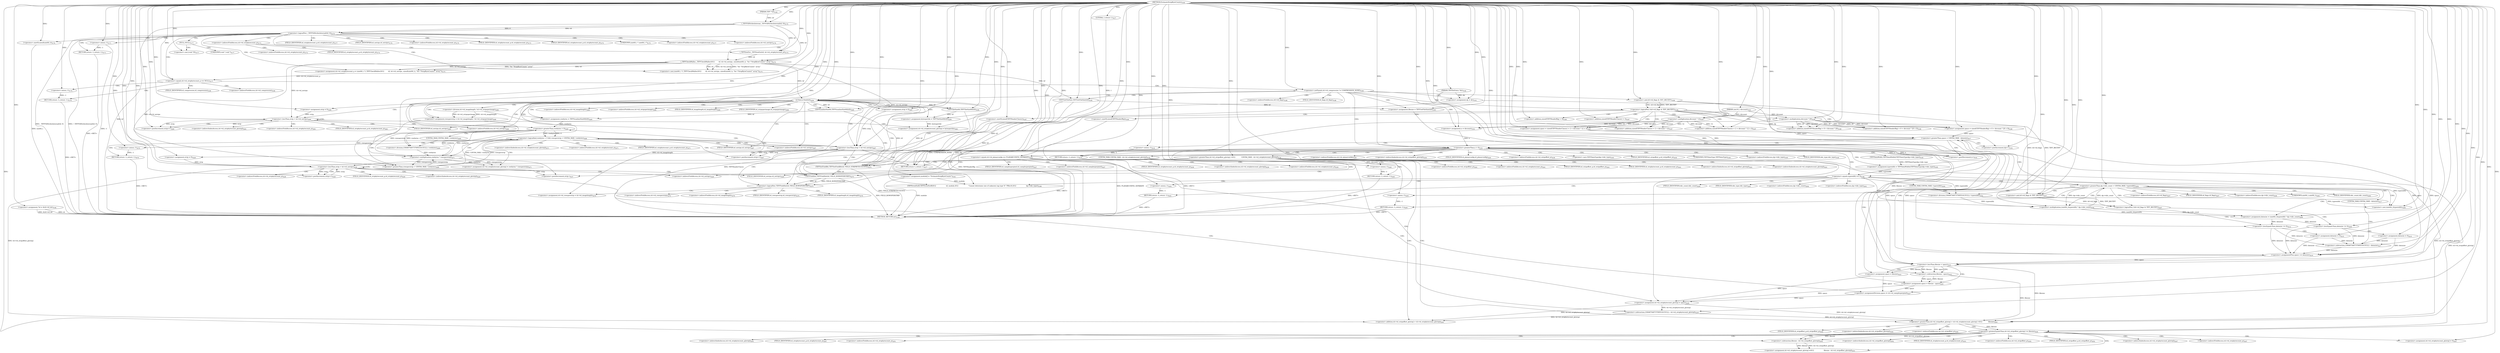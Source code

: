 digraph "EstimateStripByteCounts" {  
"91193" [label = <(METHOD,EstimateStripByteCounts)<SUB>5160</SUB>> ]
"91630" [label = <(METHOD_RETURN,int)<SUB>5160</SUB>> ]
"91194" [label = <(PARAM,TIFF *tif)<SUB>5160</SUB>> ]
"91195" [label = <(PARAM,TIFFDirEntry *dir)<SUB>5160</SUB>> ]
"91196" [label = <(PARAM,uint16_t dircount)<SUB>5161</SUB>> ]
"91199" [label = <(&lt;operator&gt;.assignment,module[] = &quot;EstimateStripByteCounts&quot;)<SUB>5163</SUB>> ]
"91204" [label = <(&lt;operator&gt;.assignment,*td = &amp;tif-&gt;tif_dir)<SUB>5166</SUB>> ]
"91230" [label = <(&lt;operator&gt;.assignment,td-&gt;td_stripbytecount_p = (uint64_t *)_TIFFCheckMalloc(\012        tif, td-&gt;td_nstrips, sizeof(uint64_t), &quot;for \&quot;StripByteCounts\&quot; array&quot;))<SUB>5175</SUB>> ]
"91612" [label = <(TIFFSetFieldBit,TIFFSetFieldBit(tif, FIELD_STRIPBYTECOUNTS))<SUB>5274</SUB>> ]
"91628" [label = <(RETURN,return 1;,return 1;)<SUB>5277</SUB>> ]
"91212" [label = <(&lt;operator&gt;.logicalNot,!_TIFFFillStrilesInternal(tif, 0))<SUB>5170</SUB>> ]
"91245" [label = <(&lt;operator&gt;.equals,td-&gt;td_stripbytecount_p == NULL)<SUB>5177</SUB>> ]
"91259" [label = <(&lt;operator&gt;.notEquals,td-&gt;td_compression != COMPRESSION_NONE)<SUB>5180</SUB>> ]
"91616" [label = <(&lt;operator&gt;.logicalNot,!TIFFFieldSet(tif, FIELD_ROWSPERSTRIP))<SUB>5275</SUB>> ]
"91629" [label = <(LITERAL,1,return 1;)<SUB>5277</SUB>> ]
"91217" [label = <(RETURN,return -1;,return -1;)<SUB>5171</SUB>> ]
"91225" [label = <(_TIFFfreeExt,_TIFFfreeExt(tif, td-&gt;td_stripbytecount_p))<SUB>5174</SUB>> ]
"91234" [label = <(&lt;operator&gt;.cast,(uint64_t *)_TIFFCheckMalloc(\012        tif, td-&gt;td_nstrips, sizeof(uint64_t), &quot;for \&quot;StripByteCounts\&quot; array&quot;))<SUB>5175</SUB>> ]
"91255" [label = <(RETURN,return -1;,return -1;)<SUB>5178</SUB>> ]
"91268" [label = <(&lt;operator&gt;.assignment,filesize = TIFFGetFileSize(tif))<SUB>5185</SUB>> ]
"91459" [label = <(&lt;operator&gt;.postDecrement,strip--)<SUB>5237</SUB>> ]
"91621" [label = <(&lt;operator&gt;.assignment,td-&gt;td_rowsperstrip = td-&gt;td_imagelength)<SUB>5276</SUB>> ]
"91213" [label = <(_TIFFFillStrilesInternal,_TIFFFillStrilesInternal(tif, 0))<SUB>5170</SUB>> ]
"91218" [label = <(&lt;operator&gt;.minus,-1)<SUB>5171</SUB>> ]
"91236" [label = <(_TIFFCheckMalloc,_TIFFCheckMalloc(\012        tif, td-&gt;td_nstrips, sizeof(uint64_t), &quot;for \&quot;StripByteCounts\&quot; array&quot;))<SUB>5175</SUB>> ]
"91256" [label = <(&lt;operator&gt;.minus,-1)<SUB>5178</SUB>> ]
"91273" [label = <(&lt;operator&gt;.logicalNot,!(tif-&gt;tif_flags &amp; TIFF_BIGTIFF))<SUB>5186</SUB>> ]
"91315" [label = <(&lt;operator&gt;.greaterThan,n &gt; 0)<SUB>5191</SUB>> ]
"91414" [label = <(&lt;operator&gt;.lessThan,filesize &lt; space)<SUB>5221</SUB>> ]
"91429" [label = <(&lt;operator&gt;.equals,td-&gt;td_planarconfig == PLANARCONFIG_SEPARATE)<SUB>5226</SUB>> ]
"91445" [label = <(&lt;operator&gt;.lessThan,strip &lt; td-&gt;td_nstrips)<SUB>5228</SUB>> ]
"91450" [label = <(&lt;operator&gt;.postIncrement,strip++)<SUB>5228</SUB>> ]
"91452" [label = <(&lt;operator&gt;.assignment,td-&gt;td_stripbytecount_p[strip] = space)<SUB>5229</SUB>> ]
"91462" [label = <(&lt;operator&gt;.greaterThan,td-&gt;td_stripoffset_p[strip] &gt;\012            UINT64_MAX - td-&gt;td_stripbytecount_p[strip])<SUB>5238</SUB>> ]
"91482" [label = <(&lt;operator&gt;.greaterThan,td-&gt;td_stripoffset_p[strip] + td-&gt;td_stripbytecount_p[strip] &gt;\012            filesize)<SUB>5241</SUB>> ]
"91617" [label = <(TIFFFieldSet,TIFFFieldSet(tif, FIELD_ROWSPERSTRIP))<SUB>5275</SUB>> ]
"91241" [label = <(&lt;operator&gt;.sizeOf,sizeof(uint64_t))<SUB>5176</SUB>> ]
"91251" [label = <(&lt;operator&gt;.cast,(void *)0)<SUB>5177</SUB>> ]
"91270" [label = <(TIFFGetFileSize,TIFFGetFileSize(tif))<SUB>5185</SUB>> ]
"91280" [label = <(&lt;operator&gt;.assignment,space = sizeof(TIFFHeaderClassic) + 2 + dircount * 12 + 4)<SUB>5187</SUB>> ]
"91319" [label = <(&lt;operator&gt;.postDecrement,n--)<SUB>5191</SUB>> ]
"91321" [label = <(&lt;operator&gt;.postIncrement,dp++)<SUB>5191</SUB>> ]
"91326" [label = <(&lt;operator&gt;.assignment,typewidth = TIFFDataWidth((TIFFDataType)dp-&gt;tdir_type))<SUB>5195</SUB>> ]
"91363" [label = <(&lt;operator&gt;.assignment,datasize = (uint64_t)typewidth * dp-&gt;tdir_count)<SUB>5206</SUB>> ]
"91410" [label = <(&lt;operator&gt;.assignmentPlus,space += datasize)<SUB>5219</SUB>> ]
"91418" [label = <(&lt;operator&gt;.assignment,space = filesize)<SUB>5223</SUB>> ]
"91435" [label = <(&lt;operator&gt;.assignmentDivision,space /= td-&gt;td_samplesperpixel)<SUB>5227</SUB>> ]
"91442" [label = <(&lt;operator&gt;.assignment,strip = 0)<SUB>5228</SUB>> ]
"91478" [label = <(RETURN,return -1;,return -1;)<SUB>5240</SUB>> ]
"91530" [label = <(isTiled,isTiled(tif))<SUB>5256</SUB>> ]
"91274" [label = <(&lt;operator&gt;.and,tif-&gt;tif_flags &amp; TIFF_BIGTIFF)<SUB>5186</SUB>> ]
"91294" [label = <(&lt;operator&gt;.assignment,space = sizeof(TIFFHeaderBig) + 8 + dircount * 20 + 8)<SUB>5189</SUB>> ]
"91309" [label = <(&lt;operator&gt;.assignment,dp = dir)<SUB>5191</SUB>> ]
"91312" [label = <(&lt;operator&gt;.assignment,n = dircount)<SUB>5191</SUB>> ]
"91335" [label = <(&lt;operator&gt;.equals,typewidth == 0)<SUB>5196</SUB>> ]
"91350" [label = <(&lt;operator&gt;.greaterThan,dp-&gt;tdir_count &gt; UINT64_MAX / typewidth)<SUB>5204</SUB>> ]
"91373" [label = <(&lt;operator&gt;.logicalNot,!(tif-&gt;tif_flags &amp; TIFF_BIGTIFF))<SUB>5207</SUB>> ]
"91399" [label = <(&lt;operator&gt;.greaterThan,space &gt; UINT64_MAX - datasize)<SUB>5217</SUB>> ]
"91423" [label = <(&lt;operator&gt;.assignment,space = filesize - space)<SUB>5225</SUB>> ]
"91479" [label = <(&lt;operator&gt;.minus,-1)<SUB>5240</SUB>> ]
"91483" [label = <(&lt;operator&gt;.addition,td-&gt;td_stripoffset_p[strip] + td-&gt;td_stripbytecount_p[strip])<SUB>5241</SUB>> ]
"91497" [label = <(&lt;operator&gt;.greaterEqualsThan,td-&gt;td_stripoffset_p[strip] &gt;= filesize)<SUB>5244</SUB>> ]
"91534" [label = <(&lt;operator&gt;.assignment,bytespertile = TIFFTileSize64(tif))<SUB>5258</SUB>> ]
"91282" [label = <(&lt;operator&gt;.addition,sizeof(TIFFHeaderClassic) + 2 + dircount * 12 + 4)<SUB>5187</SUB>> ]
"91328" [label = <(TIFFDataWidth,TIFFDataWidth((TIFFDataType)dp-&gt;tdir_type))<SUB>5195</SUB>> ]
"91339" [label = <(TIFFErrorExtR,TIFFErrorExtR(\012                    tif, module,\012                    &quot;Cannot determine size of unknown tag type %&quot; PRIu16,\012                    dp-&gt;tdir_type))<SUB>5198</SUB>> ]
"91346" [label = <(RETURN,return -1;,return -1;)<SUB>5202</SUB>> ]
"91360" [label = <(RETURN,return -1;,return -1;)<SUB>5205</SUB>> ]
"91365" [label = <(&lt;operator&gt;.multiplication,(uint64_t)typewidth * dp-&gt;tdir_count)<SUB>5206</SUB>> ]
"91407" [label = <(RETURN,return -1;,return -1;)<SUB>5218</SUB>> ]
"91470" [label = <(&lt;operator&gt;.subtraction,(18446744073709551615ULL) - td-&gt;td_stripbytecount_p[strip])<SUB>5239</SUB>> ]
"91505" [label = <(&lt;operator&gt;.assignment,td-&gt;td_stripbytecount_p[strip] = 0)<SUB>5247</SUB>> ]
"91543" [label = <(&lt;operator&gt;.lessThan,strip &lt; td-&gt;td_nstrips)<SUB>5260</SUB>> ]
"91548" [label = <(&lt;operator&gt;.postIncrement,strip++)<SUB>5260</SUB>> ]
"91550" [label = <(&lt;operator&gt;.assignment,td-&gt;td_stripbytecount_p[strip] = bytespertile)<SUB>5261</SUB>> ]
"91560" [label = <(&lt;operator&gt;.assignment,rowbytes = TIFFScanlineSize64(tif))<SUB>5265</SUB>> ]
"91565" [label = <(&lt;operator&gt;.assignment,rowsperstrip = td-&gt;td_imagelength / td-&gt;td_stripsperimage)<SUB>5266</SUB>> ]
"91283" [label = <(&lt;operator&gt;.addition,sizeof(TIFFHeaderClassic) + 2 + dircount * 12)<SUB>5187</SUB>> ]
"91296" [label = <(&lt;operator&gt;.addition,sizeof(TIFFHeaderBig) + 8 + dircount * 20 + 8)<SUB>5189</SUB>> ]
"91347" [label = <(&lt;operator&gt;.minus,-1)<SUB>5202</SUB>> ]
"91361" [label = <(&lt;operator&gt;.minus,-1)<SUB>5205</SUB>> ]
"91366" [label = <(&lt;operator&gt;.cast,(uint64_t)typewidth)<SUB>5206</SUB>> ]
"91374" [label = <(&lt;operator&gt;.and,tif-&gt;tif_flags &amp; TIFF_BIGTIFF)<SUB>5207</SUB>> ]
"91381" [label = <(&lt;operator&gt;.lessEqualsThan,datasize &lt;= 4)<SUB>5209</SUB>> ]
"91408" [label = <(&lt;operator&gt;.minus,-1)<SUB>5218</SUB>> ]
"91425" [label = <(&lt;operator&gt;.subtraction,filesize - space)<SUB>5225</SUB>> ]
"91514" [label = <(&lt;operator&gt;.assignment,td-&gt;td_stripbytecount_p[strip] =\012                    filesize - td-&gt;td_stripoffset_p[strip])<SUB>5251</SUB>> ]
"91536" [label = <(TIFFTileSize64,TIFFTileSize64(tif))<SUB>5258</SUB>> ]
"91540" [label = <(&lt;operator&gt;.assignment,strip = 0)<SUB>5260</SUB>> ]
"91579" [label = <(&lt;operator&gt;.lessThan,strip &lt; td-&gt;td_nstrips)<SUB>5267</SUB>> ]
"91584" [label = <(&lt;operator&gt;.postIncrement,strip++)<SUB>5267</SUB>> ]
"91284" [label = <(&lt;operator&gt;.addition,sizeof(TIFFHeaderClassic) + 2)<SUB>5187</SUB>> ]
"91288" [label = <(&lt;operator&gt;.multiplication,dircount * 12)<SUB>5187</SUB>> ]
"91297" [label = <(&lt;operator&gt;.addition,sizeof(TIFFHeaderBig) + 8 + dircount * 20)<SUB>5189</SUB>> ]
"91356" [label = <(&lt;operator&gt;.division,(18446744073709551615ULL) / typewidth)<SUB>5204</SUB>> ]
"91385" [label = <(&lt;operator&gt;.assignment,datasize = 0)<SUB>5210</SUB>> ]
"91391" [label = <(&lt;operator&gt;.lessEqualsThan,datasize &lt;= 8)<SUB>5214</SUB>> ]
"91403" [label = <(&lt;operator&gt;.subtraction,(18446744073709551615ULL) - datasize)<SUB>5217</SUB>> ]
"91562" [label = <(TIFFScanlineSize64,TIFFScanlineSize64(tif))<SUB>5265</SUB>> ]
"91567" [label = <(&lt;operator&gt;.division,td-&gt;td_imagelength / td-&gt;td_stripsperimage)<SUB>5266</SUB>> ]
"91576" [label = <(&lt;operator&gt;.assignment,strip = 0)<SUB>5267</SUB>> ]
"91603" [label = <(&lt;operator&gt;.assignment,td-&gt;td_stripbytecount_p[strip] = rowbytes * rowsperstrip)<SUB>5271</SUB>> ]
"91285" [label = <(&lt;operator&gt;.sizeOf,sizeof(TIFFHeaderClassic))<SUB>5187</SUB>> ]
"91298" [label = <(&lt;operator&gt;.addition,sizeof(TIFFHeaderBig) + 8)<SUB>5189</SUB>> ]
"91302" [label = <(&lt;operator&gt;.multiplication,dircount * 20)<SUB>5189</SUB>> ]
"91395" [label = <(&lt;operator&gt;.assignment,datasize = 0)<SUB>5215</SUB>> ]
"91520" [label = <(&lt;operator&gt;.subtraction,filesize - td-&gt;td_stripoffset_p[strip])<SUB>5252</SUB>> ]
"91588" [label = <(&lt;operator&gt;.logicalAnd,rowbytes &gt; 0 &amp;&amp; rowsperstrip &gt; UINT64_MAX / rowbytes)<SUB>5269</SUB>> ]
"91299" [label = <(&lt;operator&gt;.sizeOf,sizeof(TIFFHeaderBig))<SUB>5189</SUB>> ]
"91600" [label = <(RETURN,return -1;,return -1;)<SUB>5270</SUB>> ]
"91609" [label = <(&lt;operator&gt;.multiplication,rowbytes * rowsperstrip)<SUB>5271</SUB>> ]
"91589" [label = <(&lt;operator&gt;.greaterThan,rowbytes &gt; 0)<SUB>5269</SUB>> ]
"91592" [label = <(&lt;operator&gt;.greaterThan,rowsperstrip &gt; UINT64_MAX / rowbytes)<SUB>5269</SUB>> ]
"91601" [label = <(&lt;operator&gt;.minus,-1)<SUB>5270</SUB>> ]
"91596" [label = <(&lt;operator&gt;.division,(18446744073709551615ULL) / rowbytes)<SUB>5269</SUB>> ]
"91221" [label = <(&lt;operator&gt;.indirectFieldAccess,td-&gt;td_stripbytecount_p)<SUB>5173</SUB>> ]
"91231" [label = <(&lt;operator&gt;.indirectFieldAccess,td-&gt;td_stripbytecount_p)<SUB>5175</SUB>> ]
"91223" [label = <(FIELD_IDENTIFIER,td_stripbytecount_p,td_stripbytecount_p)<SUB>5173</SUB>> ]
"91233" [label = <(FIELD_IDENTIFIER,td_stripbytecount_p,td_stripbytecount_p)<SUB>5175</SUB>> ]
"91235" [label = <(UNKNOWN,uint64_t *,uint64_t *)<SUB>5175</SUB>> ]
"91246" [label = <(&lt;operator&gt;.indirectFieldAccess,td-&gt;td_stripbytecount_p)<SUB>5177</SUB>> ]
"91249" [label = <(NULL,NULL)<SUB>5177</SUB>> ]
"91260" [label = <(&lt;operator&gt;.indirectFieldAccess,td-&gt;td_compression)<SUB>5180</SUB>> ]
"91227" [label = <(&lt;operator&gt;.indirectFieldAccess,td-&gt;td_stripbytecount_p)<SUB>5174</SUB>> ]
"91238" [label = <(&lt;operator&gt;.indirectFieldAccess,td-&gt;td_nstrips)<SUB>5176</SUB>> ]
"91248" [label = <(FIELD_IDENTIFIER,td_stripbytecount_p,td_stripbytecount_p)<SUB>5177</SUB>> ]
"91262" [label = <(FIELD_IDENTIFIER,td_compression,td_compression)<SUB>5180</SUB>> ]
"91622" [label = <(&lt;operator&gt;.indirectFieldAccess,td-&gt;td_rowsperstrip)<SUB>5276</SUB>> ]
"91625" [label = <(&lt;operator&gt;.indirectFieldAccess,td-&gt;td_imagelength)<SUB>5276</SUB>> ]
"91229" [label = <(FIELD_IDENTIFIER,td_stripbytecount_p,td_stripbytecount_p)<SUB>5174</SUB>> ]
"91240" [label = <(FIELD_IDENTIFIER,td_nstrips,td_nstrips)<SUB>5176</SUB>> ]
"91430" [label = <(&lt;operator&gt;.indirectFieldAccess,td-&gt;td_planarconfig)<SUB>5226</SUB>> ]
"91447" [label = <(&lt;operator&gt;.indirectFieldAccess,td-&gt;td_nstrips)<SUB>5228</SUB>> ]
"91453" [label = <(&lt;operator&gt;.indirectIndexAccess,td-&gt;td_stripbytecount_p[strip])<SUB>5229</SUB>> ]
"91463" [label = <(&lt;operator&gt;.indirectIndexAccess,td-&gt;td_stripoffset_p[strip])<SUB>5238</SUB>> ]
"91468" [label = <(UINT64_MAX,UINT64_MAX - td-&gt;td_stripbytecount_p[strip])<SUB>5239</SUB>> ]
"91624" [label = <(FIELD_IDENTIFIER,td_rowsperstrip,td_rowsperstrip)<SUB>5276</SUB>> ]
"91627" [label = <(FIELD_IDENTIFIER,td_imagelength,td_imagelength)<SUB>5276</SUB>> ]
"91252" [label = <(UNKNOWN,void *,void *)<SUB>5177</SUB>> ]
"91275" [label = <(&lt;operator&gt;.indirectFieldAccess,tif-&gt;tif_flags)<SUB>5186</SUB>> ]
"91432" [label = <(FIELD_IDENTIFIER,td_planarconfig,td_planarconfig)<SUB>5226</SUB>> ]
"91437" [label = <(&lt;operator&gt;.indirectFieldAccess,td-&gt;td_samplesperpixel)<SUB>5227</SUB>> ]
"91449" [label = <(FIELD_IDENTIFIER,td_nstrips,td_nstrips)<SUB>5228</SUB>> ]
"91454" [label = <(&lt;operator&gt;.indirectFieldAccess,td-&gt;td_stripbytecount_p)<SUB>5229</SUB>> ]
"91464" [label = <(&lt;operator&gt;.indirectFieldAccess,td-&gt;td_stripoffset_p)<SUB>5238</SUB>> ]
"91484" [label = <(&lt;operator&gt;.indirectIndexAccess,td-&gt;td_stripoffset_p[strip])<SUB>5241</SUB>> ]
"91489" [label = <(&lt;operator&gt;.indirectIndexAccess,td-&gt;td_stripbytecount_p[strip])<SUB>5241</SUB>> ]
"91277" [label = <(FIELD_IDENTIFIER,tif_flags,tif_flags)<SUB>5186</SUB>> ]
"91329" [label = <(&lt;operator&gt;.cast,(TIFFDataType)dp-&gt;tdir_type)<SUB>5195</SUB>> ]
"91351" [label = <(&lt;operator&gt;.indirectFieldAccess,dp-&gt;tdir_count)<SUB>5204</SUB>> ]
"91354" [label = <(UINT64_MAX,UINT64_MAX / typewidth)<SUB>5204</SUB>> ]
"91369" [label = <(&lt;operator&gt;.indirectFieldAccess,dp-&gt;tdir_count)<SUB>5206</SUB>> ]
"91401" [label = <(UINT64_MAX,UINT64_MAX - datasize)<SUB>5217</SUB>> ]
"91439" [label = <(FIELD_IDENTIFIER,td_samplesperpixel,td_samplesperpixel)<SUB>5227</SUB>> ]
"91456" [label = <(FIELD_IDENTIFIER,td_stripbytecount_p,td_stripbytecount_p)<SUB>5229</SUB>> ]
"91466" [label = <(FIELD_IDENTIFIER,td_stripoffset_p,td_stripoffset_p)<SUB>5238</SUB>> ]
"91485" [label = <(&lt;operator&gt;.indirectFieldAccess,td-&gt;td_stripoffset_p)<SUB>5241</SUB>> ]
"91490" [label = <(&lt;operator&gt;.indirectFieldAccess,td-&gt;td_stripbytecount_p)<SUB>5241</SUB>> ]
"91498" [label = <(&lt;operator&gt;.indirectIndexAccess,td-&gt;td_stripoffset_p[strip])<SUB>5244</SUB>> ]
"91330" [label = <(UNKNOWN,TIFFDataType,TIFFDataType)<SUB>5195</SUB>> ]
"91331" [label = <(&lt;operator&gt;.indirectFieldAccess,dp-&gt;tdir_type)<SUB>5195</SUB>> ]
"91343" [label = <(&lt;operator&gt;.indirectFieldAccess,dp-&gt;tdir_type)<SUB>5201</SUB>> ]
"91353" [label = <(FIELD_IDENTIFIER,tdir_count,tdir_count)<SUB>5204</SUB>> ]
"91367" [label = <(UNKNOWN,uint64_t,uint64_t)<SUB>5206</SUB>> ]
"91371" [label = <(FIELD_IDENTIFIER,tdir_count,tdir_count)<SUB>5206</SUB>> ]
"91375" [label = <(&lt;operator&gt;.indirectFieldAccess,tif-&gt;tif_flags)<SUB>5207</SUB>> ]
"91472" [label = <(&lt;operator&gt;.indirectIndexAccess,td-&gt;td_stripbytecount_p[strip])<SUB>5239</SUB>> ]
"91487" [label = <(FIELD_IDENTIFIER,td_stripoffset_p,td_stripoffset_p)<SUB>5241</SUB>> ]
"91492" [label = <(FIELD_IDENTIFIER,td_stripbytecount_p,td_stripbytecount_p)<SUB>5241</SUB>> ]
"91499" [label = <(&lt;operator&gt;.indirectFieldAccess,td-&gt;td_stripoffset_p)<SUB>5244</SUB>> ]
"91506" [label = <(&lt;operator&gt;.indirectIndexAccess,td-&gt;td_stripbytecount_p[strip])<SUB>5247</SUB>> ]
"91545" [label = <(&lt;operator&gt;.indirectFieldAccess,td-&gt;td_nstrips)<SUB>5260</SUB>> ]
"91551" [label = <(&lt;operator&gt;.indirectIndexAccess,td-&gt;td_stripbytecount_p[strip])<SUB>5261</SUB>> ]
"91333" [label = <(FIELD_IDENTIFIER,tdir_type,tdir_type)<SUB>5195</SUB>> ]
"91345" [label = <(FIELD_IDENTIFIER,tdir_type,tdir_type)<SUB>5201</SUB>> ]
"91377" [label = <(FIELD_IDENTIFIER,tif_flags,tif_flags)<SUB>5207</SUB>> ]
"91473" [label = <(&lt;operator&gt;.indirectFieldAccess,td-&gt;td_stripbytecount_p)<SUB>5239</SUB>> ]
"91501" [label = <(FIELD_IDENTIFIER,td_stripoffset_p,td_stripoffset_p)<SUB>5244</SUB>> ]
"91507" [label = <(&lt;operator&gt;.indirectFieldAccess,td-&gt;td_stripbytecount_p)<SUB>5247</SUB>> ]
"91515" [label = <(&lt;operator&gt;.indirectIndexAccess,td-&gt;td_stripbytecount_p[strip])<SUB>5251</SUB>> ]
"91547" [label = <(FIELD_IDENTIFIER,td_nstrips,td_nstrips)<SUB>5260</SUB>> ]
"91552" [label = <(&lt;operator&gt;.indirectFieldAccess,td-&gt;td_stripbytecount_p)<SUB>5261</SUB>> ]
"91568" [label = <(&lt;operator&gt;.indirectFieldAccess,td-&gt;td_imagelength)<SUB>5266</SUB>> ]
"91571" [label = <(&lt;operator&gt;.indirectFieldAccess,td-&gt;td_stripsperimage)<SUB>5266</SUB>> ]
"91581" [label = <(&lt;operator&gt;.indirectFieldAccess,td-&gt;td_nstrips)<SUB>5267</SUB>> ]
"91475" [label = <(FIELD_IDENTIFIER,td_stripbytecount_p,td_stripbytecount_p)<SUB>5239</SUB>> ]
"91509" [label = <(FIELD_IDENTIFIER,td_stripbytecount_p,td_stripbytecount_p)<SUB>5247</SUB>> ]
"91516" [label = <(&lt;operator&gt;.indirectFieldAccess,td-&gt;td_stripbytecount_p)<SUB>5251</SUB>> ]
"91522" [label = <(&lt;operator&gt;.indirectIndexAccess,td-&gt;td_stripoffset_p[strip])<SUB>5252</SUB>> ]
"91554" [label = <(FIELD_IDENTIFIER,td_stripbytecount_p,td_stripbytecount_p)<SUB>5261</SUB>> ]
"91570" [label = <(FIELD_IDENTIFIER,td_imagelength,td_imagelength)<SUB>5266</SUB>> ]
"91573" [label = <(FIELD_IDENTIFIER,td_stripsperimage,td_stripsperimage)<SUB>5266</SUB>> ]
"91583" [label = <(FIELD_IDENTIFIER,td_nstrips,td_nstrips)<SUB>5267</SUB>> ]
"91604" [label = <(&lt;operator&gt;.indirectIndexAccess,td-&gt;td_stripbytecount_p[strip])<SUB>5271</SUB>> ]
"91518" [label = <(FIELD_IDENTIFIER,td_stripbytecount_p,td_stripbytecount_p)<SUB>5251</SUB>> ]
"91523" [label = <(&lt;operator&gt;.indirectFieldAccess,td-&gt;td_stripoffset_p)<SUB>5252</SUB>> ]
"91605" [label = <(&lt;operator&gt;.indirectFieldAccess,td-&gt;td_stripbytecount_p)<SUB>5271</SUB>> ]
"91525" [label = <(FIELD_IDENTIFIER,td_stripoffset_p,td_stripoffset_p)<SUB>5252</SUB>> ]
"91594" [label = <(UINT64_MAX,UINT64_MAX / rowbytes)<SUB>5269</SUB>> ]
"91607" [label = <(FIELD_IDENTIFIER,td_stripbytecount_p,td_stripbytecount_p)<SUB>5271</SUB>> ]
  "91600" -> "91630"  [ label = "DDG: &lt;RET&gt;"] 
  "91217" -> "91630"  [ label = "DDG: &lt;RET&gt;"] 
  "91255" -> "91630"  [ label = "DDG: &lt;RET&gt;"] 
  "91407" -> "91630"  [ label = "DDG: &lt;RET&gt;"] 
  "91346" -> "91630"  [ label = "DDG: &lt;RET&gt;"] 
  "91360" -> "91630"  [ label = "DDG: &lt;RET&gt;"] 
  "91628" -> "91630"  [ label = "DDG: &lt;RET&gt;"] 
  "91478" -> "91630"  [ label = "DDG: &lt;RET&gt;"] 
  "91195" -> "91630"  [ label = "DDG: dir"] 
  "91196" -> "91630"  [ label = "DDG: dircount"] 
  "91199" -> "91630"  [ label = "DDG: module"] 
  "91204" -> "91630"  [ label = "DDG: td"] 
  "91204" -> "91630"  [ label = "DDG: &amp;tif-&gt;tif_dir"] 
  "91213" -> "91630"  [ label = "DDG: tif"] 
  "91212" -> "91630"  [ label = "DDG: _TIFFFillStrilesInternal(tif, 0)"] 
  "91212" -> "91630"  [ label = "DDG: !_TIFFFillStrilesInternal(tif, 0)"] 
  "91218" -> "91630"  [ label = "DDG: -1"] 
  "91612" -> "91630"  [ label = "DDG: FIELD_STRIPBYTECOUNTS"] 
  "91429" -> "91630"  [ label = "DDG: PLANARCONFIG_SEPARATE"] 
  "91617" -> "91630"  [ label = "DDG: FIELD_ROWSPERSTRIP"] 
  "91259" -> "91630"  [ label = "DDG: COMPRESSION_NONE"] 
  "91299" -> "91630"  [ label = "DDG: TIFFHeaderBig"] 
  "91241" -> "91630"  [ label = "DDG: uint64_t"] 
  "91285" -> "91630"  [ label = "DDG: TIFFHeaderClassic"] 
  "91193" -> "91194"  [ label = "DDG: "] 
  "91193" -> "91195"  [ label = "DDG: "] 
  "91193" -> "91196"  [ label = "DDG: "] 
  "91193" -> "91199"  [ label = "DDG: "] 
  "91236" -> "91230"  [ label = "DDG: tif"] 
  "91236" -> "91230"  [ label = "DDG: td-&gt;td_nstrips"] 
  "91236" -> "91230"  [ label = "DDG: &quot;for \&quot;StripByteCounts\&quot; array&quot;"] 
  "91629" -> "91628"  [ label = "DDG: 1"] 
  "91193" -> "91628"  [ label = "DDG: "] 
  "91193" -> "91204"  [ label = "DDG: "] 
  "91562" -> "91612"  [ label = "DDG: tif"] 
  "91536" -> "91612"  [ label = "DDG: tif"] 
  "91270" -> "91612"  [ label = "DDG: tif"] 
  "91193" -> "91612"  [ label = "DDG: "] 
  "91193" -> "91629"  [ label = "DDG: "] 
  "91213" -> "91212"  [ label = "DDG: tif"] 
  "91213" -> "91212"  [ label = "DDG: 0"] 
  "91218" -> "91217"  [ label = "DDG: -1"] 
  "91236" -> "91234"  [ label = "DDG: tif"] 
  "91236" -> "91234"  [ label = "DDG: td-&gt;td_nstrips"] 
  "91236" -> "91234"  [ label = "DDG: &quot;for \&quot;StripByteCounts\&quot; array&quot;"] 
  "91230" -> "91245"  [ label = "DDG: td-&gt;td_stripbytecount_p"] 
  "91193" -> "91245"  [ label = "DDG: "] 
  "91256" -> "91255"  [ label = "DDG: -1"] 
  "91193" -> "91259"  [ label = "DDG: "] 
  "91270" -> "91268"  [ label = "DDG: tif"] 
  "91617" -> "91616"  [ label = "DDG: tif"] 
  "91617" -> "91616"  [ label = "DDG: FIELD_ROWSPERSTRIP"] 
  "91567" -> "91621"  [ label = "DDG: td-&gt;td_imagelength"] 
  "91194" -> "91213"  [ label = "DDG: tif"] 
  "91193" -> "91213"  [ label = "DDG: "] 
  "91213" -> "91225"  [ label = "DDG: tif"] 
  "91193" -> "91225"  [ label = "DDG: "] 
  "91213" -> "91236"  [ label = "DDG: tif"] 
  "91225" -> "91236"  [ label = "DDG: tif"] 
  "91193" -> "91236"  [ label = "DDG: "] 
  "91193" -> "91268"  [ label = "DDG: "] 
  "91423" -> "91452"  [ label = "DDG: space"] 
  "91418" -> "91452"  [ label = "DDG: space"] 
  "91435" -> "91452"  [ label = "DDG: space"] 
  "91193" -> "91452"  [ label = "DDG: "] 
  "91445" -> "91459"  [ label = "DDG: strip"] 
  "91193" -> "91459"  [ label = "DDG: "] 
  "91612" -> "91617"  [ label = "DDG: tif"] 
  "91193" -> "91617"  [ label = "DDG: "] 
  "91193" -> "91218"  [ label = "DDG: "] 
  "91193" -> "91241"  [ label = "DDG: "] 
  "91193" -> "91251"  [ label = "DDG: "] 
  "91193" -> "91256"  [ label = "DDG: "] 
  "91236" -> "91270"  [ label = "DDG: tif"] 
  "91193" -> "91270"  [ label = "DDG: "] 
  "91274" -> "91273"  [ label = "DDG: tif-&gt;tif_flags"] 
  "91274" -> "91273"  [ label = "DDG: TIFF_BIGTIFF"] 
  "91193" -> "91280"  [ label = "DDG: "] 
  "91288" -> "91280"  [ label = "DDG: dircount"] 
  "91288" -> "91280"  [ label = "DDG: 12"] 
  "91312" -> "91315"  [ label = "DDG: n"] 
  "91319" -> "91315"  [ label = "DDG: n"] 
  "91193" -> "91315"  [ label = "DDG: "] 
  "91328" -> "91326"  [ label = "DDG: (TIFFDataType)dp-&gt;tdir_type"] 
  "91365" -> "91363"  [ label = "DDG: (uint64_t)typewidth"] 
  "91365" -> "91363"  [ label = "DDG: dp-&gt;tdir_count"] 
  "91391" -> "91410"  [ label = "DDG: datasize"] 
  "91395" -> "91410"  [ label = "DDG: datasize"] 
  "91381" -> "91410"  [ label = "DDG: datasize"] 
  "91385" -> "91410"  [ label = "DDG: datasize"] 
  "91403" -> "91410"  [ label = "DDG: datasize"] 
  "91193" -> "91410"  [ label = "DDG: "] 
  "91268" -> "91414"  [ label = "DDG: filesize"] 
  "91193" -> "91414"  [ label = "DDG: "] 
  "91294" -> "91414"  [ label = "DDG: space"] 
  "91280" -> "91414"  [ label = "DDG: space"] 
  "91410" -> "91414"  [ label = "DDG: space"] 
  "91414" -> "91418"  [ label = "DDG: filesize"] 
  "91193" -> "91418"  [ label = "DDG: "] 
  "91193" -> "91429"  [ label = "DDG: "] 
  "91193" -> "91442"  [ label = "DDG: "] 
  "91442" -> "91445"  [ label = "DDG: strip"] 
  "91450" -> "91445"  [ label = "DDG: strip"] 
  "91193" -> "91445"  [ label = "DDG: "] 
  "91236" -> "91445"  [ label = "DDG: td-&gt;td_nstrips"] 
  "91445" -> "91450"  [ label = "DDG: strip"] 
  "91193" -> "91450"  [ label = "DDG: "] 
  "91193" -> "91462"  [ label = "DDG: "] 
  "91479" -> "91478"  [ label = "DDG: -1"] 
  "91462" -> "91482"  [ label = "DDG: td-&gt;td_stripoffset_p[strip]"] 
  "91470" -> "91482"  [ label = "DDG: td-&gt;td_stripbytecount_p[strip]"] 
  "91452" -> "91482"  [ label = "DDG: td-&gt;td_stripbytecount_p[strip]"] 
  "91425" -> "91482"  [ label = "DDG: filesize"] 
  "91193" -> "91482"  [ label = "DDG: "] 
  "91414" -> "91482"  [ label = "DDG: filesize"] 
  "91193" -> "91274"  [ label = "DDG: "] 
  "91193" -> "91294"  [ label = "DDG: "] 
  "91302" -> "91294"  [ label = "DDG: dircount"] 
  "91302" -> "91294"  [ label = "DDG: 20"] 
  "91195" -> "91309"  [ label = "DDG: dir"] 
  "91193" -> "91309"  [ label = "DDG: "] 
  "91302" -> "91312"  [ label = "DDG: dircount"] 
  "91288" -> "91312"  [ label = "DDG: dircount"] 
  "91193" -> "91312"  [ label = "DDG: "] 
  "91315" -> "91319"  [ label = "DDG: n"] 
  "91193" -> "91319"  [ label = "DDG: "] 
  "91309" -> "91321"  [ label = "DDG: dp"] 
  "91193" -> "91321"  [ label = "DDG: "] 
  "91193" -> "91326"  [ label = "DDG: "] 
  "91193" -> "91363"  [ label = "DDG: "] 
  "91399" -> "91410"  [ label = "DDG: space"] 
  "91425" -> "91423"  [ label = "DDG: filesize"] 
  "91425" -> "91423"  [ label = "DDG: space"] 
  "91423" -> "91435"  [ label = "DDG: space"] 
  "91418" -> "91435"  [ label = "DDG: space"] 
  "91193" -> "91435"  [ label = "DDG: "] 
  "91462" -> "91483"  [ label = "DDG: td-&gt;td_stripoffset_p[strip]"] 
  "91470" -> "91483"  [ label = "DDG: td-&gt;td_stripbytecount_p[strip]"] 
  "91452" -> "91483"  [ label = "DDG: td-&gt;td_stripbytecount_p[strip]"] 
  "91236" -> "91530"  [ label = "DDG: tif"] 
  "91193" -> "91530"  [ label = "DDG: "] 
  "91536" -> "91534"  [ label = "DDG: tif"] 
  "91193" -> "91282"  [ label = "DDG: "] 
  "91288" -> "91282"  [ label = "DDG: dircount"] 
  "91288" -> "91282"  [ label = "DDG: 12"] 
  "91326" -> "91335"  [ label = "DDG: typewidth"] 
  "91193" -> "91335"  [ label = "DDG: "] 
  "91347" -> "91346"  [ label = "DDG: -1"] 
  "91365" -> "91350"  [ label = "DDG: dp-&gt;tdir_count"] 
  "91193" -> "91350"  [ label = "DDG: "] 
  "91361" -> "91360"  [ label = "DDG: -1"] 
  "91335" -> "91365"  [ label = "DDG: typewidth"] 
  "91356" -> "91365"  [ label = "DDG: typewidth"] 
  "91193" -> "91365"  [ label = "DDG: "] 
  "91350" -> "91365"  [ label = "DDG: dp-&gt;tdir_count"] 
  "91374" -> "91373"  [ label = "DDG: tif-&gt;tif_flags"] 
  "91374" -> "91373"  [ label = "DDG: TIFF_BIGTIFF"] 
  "91294" -> "91399"  [ label = "DDG: space"] 
  "91280" -> "91399"  [ label = "DDG: space"] 
  "91410" -> "91399"  [ label = "DDG: space"] 
  "91193" -> "91399"  [ label = "DDG: "] 
  "91408" -> "91407"  [ label = "DDG: -1"] 
  "91193" -> "91423"  [ label = "DDG: "] 
  "91193" -> "91479"  [ label = "DDG: "] 
  "91462" -> "91497"  [ label = "DDG: td-&gt;td_stripoffset_p[strip]"] 
  "91482" -> "91497"  [ label = "DDG: filesize"] 
  "91193" -> "91497"  [ label = "DDG: "] 
  "91193" -> "91505"  [ label = "DDG: "] 
  "91193" -> "91534"  [ label = "DDG: "] 
  "91534" -> "91550"  [ label = "DDG: bytespertile"] 
  "91193" -> "91550"  [ label = "DDG: "] 
  "91562" -> "91560"  [ label = "DDG: tif"] 
  "91567" -> "91565"  [ label = "DDG: td-&gt;td_imagelength"] 
  "91567" -> "91565"  [ label = "DDG: td-&gt;td_stripsperimage"] 
  "91193" -> "91283"  [ label = "DDG: "] 
  "91288" -> "91283"  [ label = "DDG: dircount"] 
  "91288" -> "91283"  [ label = "DDG: 12"] 
  "91193" -> "91296"  [ label = "DDG: "] 
  "91302" -> "91296"  [ label = "DDG: dircount"] 
  "91302" -> "91296"  [ label = "DDG: 20"] 
  "91270" -> "91339"  [ label = "DDG: tif"] 
  "91193" -> "91339"  [ label = "DDG: "] 
  "91199" -> "91339"  [ label = "DDG: module"] 
  "91335" -> "91366"  [ label = "DDG: typewidth"] 
  "91356" -> "91366"  [ label = "DDG: typewidth"] 
  "91193" -> "91366"  [ label = "DDG: "] 
  "91274" -> "91374"  [ label = "DDG: tif-&gt;tif_flags"] 
  "91274" -> "91374"  [ label = "DDG: TIFF_BIGTIFF"] 
  "91193" -> "91374"  [ label = "DDG: "] 
  "91414" -> "91425"  [ label = "DDG: filesize"] 
  "91193" -> "91425"  [ label = "DDG: "] 
  "91414" -> "91425"  [ label = "DDG: space"] 
  "91193" -> "91470"  [ label = "DDG: "] 
  "91452" -> "91470"  [ label = "DDG: td-&gt;td_stripbytecount_p[strip]"] 
  "91520" -> "91514"  [ label = "DDG: filesize"] 
  "91520" -> "91514"  [ label = "DDG: td-&gt;td_stripoffset_p[strip]"] 
  "91530" -> "91536"  [ label = "DDG: tif"] 
  "91193" -> "91536"  [ label = "DDG: "] 
  "91193" -> "91540"  [ label = "DDG: "] 
  "91540" -> "91543"  [ label = "DDG: strip"] 
  "91548" -> "91543"  [ label = "DDG: strip"] 
  "91193" -> "91543"  [ label = "DDG: "] 
  "91236" -> "91543"  [ label = "DDG: td-&gt;td_nstrips"] 
  "91543" -> "91548"  [ label = "DDG: strip"] 
  "91193" -> "91548"  [ label = "DDG: "] 
  "91193" -> "91560"  [ label = "DDG: "] 
  "91193" -> "91565"  [ label = "DDG: "] 
  "91193" -> "91284"  [ label = "DDG: "] 
  "91196" -> "91288"  [ label = "DDG: dircount"] 
  "91193" -> "91288"  [ label = "DDG: "] 
  "91193" -> "91297"  [ label = "DDG: "] 
  "91302" -> "91297"  [ label = "DDG: dircount"] 
  "91302" -> "91297"  [ label = "DDG: 20"] 
  "91193" -> "91347"  [ label = "DDG: "] 
  "91193" -> "91361"  [ label = "DDG: "] 
  "91363" -> "91381"  [ label = "DDG: datasize"] 
  "91193" -> "91381"  [ label = "DDG: "] 
  "91193" -> "91385"  [ label = "DDG: "] 
  "91193" -> "91408"  [ label = "DDG: "] 
  "91530" -> "91562"  [ label = "DDG: tif"] 
  "91193" -> "91562"  [ label = "DDG: "] 
  "91193" -> "91576"  [ label = "DDG: "] 
  "91576" -> "91579"  [ label = "DDG: strip"] 
  "91584" -> "91579"  [ label = "DDG: strip"] 
  "91193" -> "91579"  [ label = "DDG: "] 
  "91236" -> "91579"  [ label = "DDG: td-&gt;td_nstrips"] 
  "91579" -> "91584"  [ label = "DDG: strip"] 
  "91193" -> "91584"  [ label = "DDG: "] 
  "91609" -> "91603"  [ label = "DDG: rowbytes"] 
  "91609" -> "91603"  [ label = "DDG: rowsperstrip"] 
  "91193" -> "91285"  [ label = "DDG: "] 
  "91193" -> "91298"  [ label = "DDG: "] 
  "91196" -> "91302"  [ label = "DDG: dircount"] 
  "91193" -> "91302"  [ label = "DDG: "] 
  "91193" -> "91356"  [ label = "DDG: "] 
  "91335" -> "91356"  [ label = "DDG: typewidth"] 
  "91363" -> "91391"  [ label = "DDG: datasize"] 
  "91193" -> "91391"  [ label = "DDG: "] 
  "91193" -> "91395"  [ label = "DDG: "] 
  "91193" -> "91403"  [ label = "DDG: "] 
  "91391" -> "91403"  [ label = "DDG: datasize"] 
  "91395" -> "91403"  [ label = "DDG: datasize"] 
  "91381" -> "91403"  [ label = "DDG: datasize"] 
  "91385" -> "91403"  [ label = "DDG: datasize"] 
  "91497" -> "91520"  [ label = "DDG: filesize"] 
  "91193" -> "91520"  [ label = "DDG: "] 
  "91497" -> "91520"  [ label = "DDG: td-&gt;td_stripoffset_p[strip]"] 
  "91193" -> "91299"  [ label = "DDG: "] 
  "91589" -> "91588"  [ label = "DDG: rowbytes"] 
  "91589" -> "91588"  [ label = "DDG: 0"] 
  "91592" -> "91588"  [ label = "DDG: rowsperstrip"] 
  "91592" -> "91588"  [ label = "DDG: UINT64_MAX / rowbytes"] 
  "91601" -> "91600"  [ label = "DDG: -1"] 
  "91589" -> "91609"  [ label = "DDG: rowbytes"] 
  "91596" -> "91609"  [ label = "DDG: rowbytes"] 
  "91193" -> "91609"  [ label = "DDG: "] 
  "91565" -> "91609"  [ label = "DDG: rowsperstrip"] 
  "91592" -> "91609"  [ label = "DDG: rowsperstrip"] 
  "91560" -> "91589"  [ label = "DDG: rowbytes"] 
  "91609" -> "91589"  [ label = "DDG: rowbytes"] 
  "91193" -> "91589"  [ label = "DDG: "] 
  "91565" -> "91592"  [ label = "DDG: rowsperstrip"] 
  "91609" -> "91592"  [ label = "DDG: rowsperstrip"] 
  "91193" -> "91592"  [ label = "DDG: "] 
  "91193" -> "91601"  [ label = "DDG: "] 
  "91193" -> "91596"  [ label = "DDG: "] 
  "91589" -> "91596"  [ label = "DDG: rowbytes"] 
  "91212" -> "91217"  [ label = "CDG: "] 
  "91212" -> "91218"  [ label = "CDG: "] 
  "91212" -> "91249"  [ label = "CDG: "] 
  "91212" -> "91245"  [ label = "CDG: "] 
  "91212" -> "91236"  [ label = "CDG: "] 
  "91212" -> "91223"  [ label = "CDG: "] 
  "91212" -> "91234"  [ label = "CDG: "] 
  "91212" -> "91221"  [ label = "CDG: "] 
  "91212" -> "91240"  [ label = "CDG: "] 
  "91212" -> "91233"  [ label = "CDG: "] 
  "91212" -> "91241"  [ label = "CDG: "] 
  "91212" -> "91231"  [ label = "CDG: "] 
  "91212" -> "91248"  [ label = "CDG: "] 
  "91212" -> "91246"  [ label = "CDG: "] 
  "91212" -> "91238"  [ label = "CDG: "] 
  "91212" -> "91230"  [ label = "CDG: "] 
  "91212" -> "91235"  [ label = "CDG: "] 
  "91221" -> "91227"  [ label = "CDG: "] 
  "91221" -> "91225"  [ label = "CDG: "] 
  "91221" -> "91229"  [ label = "CDG: "] 
  "91245" -> "91262"  [ label = "CDG: "] 
  "91245" -> "91256"  [ label = "CDG: "] 
  "91245" -> "91260"  [ label = "CDG: "] 
  "91245" -> "91259"  [ label = "CDG: "] 
  "91245" -> "91255"  [ label = "CDG: "] 
  "91259" -> "91270"  [ label = "CDG: "] 
  "91259" -> "91312"  [ label = "CDG: "] 
  "91259" -> "91309"  [ label = "CDG: "] 
  "91259" -> "91530"  [ label = "CDG: "] 
  "91259" -> "91273"  [ label = "CDG: "] 
  "91259" -> "91274"  [ label = "CDG: "] 
  "91259" -> "91268"  [ label = "CDG: "] 
  "91259" -> "91315"  [ label = "CDG: "] 
  "91259" -> "91275"  [ label = "CDG: "] 
  "91259" -> "91277"  [ label = "CDG: "] 
  "91616" -> "91622"  [ label = "CDG: "] 
  "91616" -> "91625"  [ label = "CDG: "] 
  "91616" -> "91627"  [ label = "CDG: "] 
  "91616" -> "91621"  [ label = "CDG: "] 
  "91616" -> "91624"  [ label = "CDG: "] 
  "91249" -> "91251"  [ label = "CDG: "] 
  "91249" -> "91252"  [ label = "CDG: "] 
  "91273" -> "91298"  [ label = "CDG: "] 
  "91273" -> "91296"  [ label = "CDG: "] 
  "91273" -> "91302"  [ label = "CDG: "] 
  "91273" -> "91285"  [ label = "CDG: "] 
  "91273" -> "91294"  [ label = "CDG: "] 
  "91273" -> "91283"  [ label = "CDG: "] 
  "91273" -> "91282"  [ label = "CDG: "] 
  "91273" -> "91288"  [ label = "CDG: "] 
  "91273" -> "91297"  [ label = "CDG: "] 
  "91273" -> "91299"  [ label = "CDG: "] 
  "91273" -> "91280"  [ label = "CDG: "] 
  "91273" -> "91284"  [ label = "CDG: "] 
  "91315" -> "91430"  [ label = "CDG: "] 
  "91315" -> "91328"  [ label = "CDG: "] 
  "91315" -> "91464"  [ label = "CDG: "] 
  "91315" -> "91459"  [ label = "CDG: "] 
  "91315" -> "91414"  [ label = "CDG: "] 
  "91315" -> "91432"  [ label = "CDG: "] 
  "91315" -> "91466"  [ label = "CDG: "] 
  "91315" -> "91326"  [ label = "CDG: "] 
  "91315" -> "91333"  [ label = "CDG: "] 
  "91315" -> "91462"  [ label = "CDG: "] 
  "91315" -> "91449"  [ label = "CDG: "] 
  "91315" -> "91447"  [ label = "CDG: "] 
  "91315" -> "91442"  [ label = "CDG: "] 
  "91315" -> "91445"  [ label = "CDG: "] 
  "91315" -> "91331"  [ label = "CDG: "] 
  "91315" -> "91335"  [ label = "CDG: "] 
  "91315" -> "91429"  [ label = "CDG: "] 
  "91315" -> "91463"  [ label = "CDG: "] 
  "91315" -> "91468"  [ label = "CDG: "] 
  "91315" -> "91329"  [ label = "CDG: "] 
  "91315" -> "91330"  [ label = "CDG: "] 
  "91414" -> "91425"  [ label = "CDG: "] 
  "91414" -> "91418"  [ label = "CDG: "] 
  "91414" -> "91423"  [ label = "CDG: "] 
  "91429" -> "91437"  [ label = "CDG: "] 
  "91429" -> "91439"  [ label = "CDG: "] 
  "91429" -> "91435"  [ label = "CDG: "] 
  "91445" -> "91450"  [ label = "CDG: "] 
  "91445" -> "91452"  [ label = "CDG: "] 
  "91445" -> "91449"  [ label = "CDG: "] 
  "91445" -> "91456"  [ label = "CDG: "] 
  "91445" -> "91447"  [ label = "CDG: "] 
  "91445" -> "91445"  [ label = "CDG: "] 
  "91445" -> "91453"  [ label = "CDG: "] 
  "91445" -> "91454"  [ label = "CDG: "] 
  "91462" -> "91484"  [ label = "CDG: "] 
  "91462" -> "91490"  [ label = "CDG: "] 
  "91462" -> "91492"  [ label = "CDG: "] 
  "91462" -> "91482"  [ label = "CDG: "] 
  "91462" -> "91478"  [ label = "CDG: "] 
  "91462" -> "91628"  [ label = "CDG: "] 
  "91462" -> "91612"  [ label = "CDG: "] 
  "91462" -> "91483"  [ label = "CDG: "] 
  "91462" -> "91489"  [ label = "CDG: "] 
  "91462" -> "91616"  [ label = "CDG: "] 
  "91462" -> "91617"  [ label = "CDG: "] 
  "91462" -> "91479"  [ label = "CDG: "] 
  "91462" -> "91485"  [ label = "CDG: "] 
  "91462" -> "91487"  [ label = "CDG: "] 
  "91482" -> "91497"  [ label = "CDG: "] 
  "91482" -> "91498"  [ label = "CDG: "] 
  "91482" -> "91499"  [ label = "CDG: "] 
  "91482" -> "91501"  [ label = "CDG: "] 
  "91468" -> "91473"  [ label = "CDG: "] 
  "91468" -> "91470"  [ label = "CDG: "] 
  "91468" -> "91475"  [ label = "CDG: "] 
  "91468" -> "91472"  [ label = "CDG: "] 
  "91530" -> "91543"  [ label = "CDG: "] 
  "91530" -> "91536"  [ label = "CDG: "] 
  "91530" -> "91545"  [ label = "CDG: "] 
  "91530" -> "91547"  [ label = "CDG: "] 
  "91530" -> "91570"  [ label = "CDG: "] 
  "91530" -> "91579"  [ label = "CDG: "] 
  "91530" -> "91560"  [ label = "CDG: "] 
  "91530" -> "91568"  [ label = "CDG: "] 
  "91530" -> "91581"  [ label = "CDG: "] 
  "91530" -> "91534"  [ label = "CDG: "] 
  "91530" -> "91628"  [ label = "CDG: "] 
  "91530" -> "91567"  [ label = "CDG: "] 
  "91530" -> "91571"  [ label = "CDG: "] 
  "91530" -> "91612"  [ label = "CDG: "] 
  "91530" -> "91540"  [ label = "CDG: "] 
  "91530" -> "91583"  [ label = "CDG: "] 
  "91530" -> "91616"  [ label = "CDG: "] 
  "91530" -> "91576"  [ label = "CDG: "] 
  "91530" -> "91565"  [ label = "CDG: "] 
  "91530" -> "91617"  [ label = "CDG: "] 
  "91530" -> "91573"  [ label = "CDG: "] 
  "91530" -> "91562"  [ label = "CDG: "] 
  "91335" -> "91351"  [ label = "CDG: "] 
  "91335" -> "91353"  [ label = "CDG: "] 
  "91335" -> "91350"  [ label = "CDG: "] 
  "91335" -> "91346"  [ label = "CDG: "] 
  "91335" -> "91345"  [ label = "CDG: "] 
  "91335" -> "91347"  [ label = "CDG: "] 
  "91335" -> "91354"  [ label = "CDG: "] 
  "91335" -> "91343"  [ label = "CDG: "] 
  "91335" -> "91339"  [ label = "CDG: "] 
  "91350" -> "91363"  [ label = "CDG: "] 
  "91350" -> "91371"  [ label = "CDG: "] 
  "91350" -> "91401"  [ label = "CDG: "] 
  "91350" -> "91373"  [ label = "CDG: "] 
  "91350" -> "91365"  [ label = "CDG: "] 
  "91350" -> "91375"  [ label = "CDG: "] 
  "91350" -> "91369"  [ label = "CDG: "] 
  "91350" -> "91361"  [ label = "CDG: "] 
  "91350" -> "91377"  [ label = "CDG: "] 
  "91350" -> "91366"  [ label = "CDG: "] 
  "91350" -> "91374"  [ label = "CDG: "] 
  "91350" -> "91399"  [ label = "CDG: "] 
  "91350" -> "91360"  [ label = "CDG: "] 
  "91350" -> "91367"  [ label = "CDG: "] 
  "91373" -> "91391"  [ label = "CDG: "] 
  "91373" -> "91381"  [ label = "CDG: "] 
  "91399" -> "91319"  [ label = "CDG: "] 
  "91399" -> "91410"  [ label = "CDG: "] 
  "91399" -> "91408"  [ label = "CDG: "] 
  "91399" -> "91321"  [ label = "CDG: "] 
  "91399" -> "91315"  [ label = "CDG: "] 
  "91399" -> "91407"  [ label = "CDG: "] 
  "91497" -> "91506"  [ label = "CDG: "] 
  "91497" -> "91505"  [ label = "CDG: "] 
  "91497" -> "91522"  [ label = "CDG: "] 
  "91497" -> "91507"  [ label = "CDG: "] 
  "91497" -> "91520"  [ label = "CDG: "] 
  "91497" -> "91516"  [ label = "CDG: "] 
  "91497" -> "91514"  [ label = "CDG: "] 
  "91497" -> "91525"  [ label = "CDG: "] 
  "91497" -> "91509"  [ label = "CDG: "] 
  "91497" -> "91515"  [ label = "CDG: "] 
  "91497" -> "91523"  [ label = "CDG: "] 
  "91497" -> "91518"  [ label = "CDG: "] 
  "91354" -> "91356"  [ label = "CDG: "] 
  "91401" -> "91403"  [ label = "CDG: "] 
  "91543" -> "91543"  [ label = "CDG: "] 
  "91543" -> "91552"  [ label = "CDG: "] 
  "91543" -> "91550"  [ label = "CDG: "] 
  "91543" -> "91545"  [ label = "CDG: "] 
  "91543" -> "91547"  [ label = "CDG: "] 
  "91543" -> "91551"  [ label = "CDG: "] 
  "91543" -> "91554"  [ label = "CDG: "] 
  "91543" -> "91548"  [ label = "CDG: "] 
  "91381" -> "91385"  [ label = "CDG: "] 
  "91579" -> "91588"  [ label = "CDG: "] 
  "91579" -> "91628"  [ label = "CDG: "] 
  "91579" -> "91612"  [ label = "CDG: "] 
  "91579" -> "91589"  [ label = "CDG: "] 
  "91579" -> "91616"  [ label = "CDG: "] 
  "91579" -> "91617"  [ label = "CDG: "] 
  "91391" -> "91395"  [ label = "CDG: "] 
  "91588" -> "91584"  [ label = "CDG: "] 
  "91588" -> "91600"  [ label = "CDG: "] 
  "91588" -> "91604"  [ label = "CDG: "] 
  "91588" -> "91579"  [ label = "CDG: "] 
  "91588" -> "91581"  [ label = "CDG: "] 
  "91588" -> "91603"  [ label = "CDG: "] 
  "91588" -> "91583"  [ label = "CDG: "] 
  "91588" -> "91601"  [ label = "CDG: "] 
  "91588" -> "91609"  [ label = "CDG: "] 
  "91588" -> "91607"  [ label = "CDG: "] 
  "91588" -> "91605"  [ label = "CDG: "] 
  "91589" -> "91594"  [ label = "CDG: "] 
  "91589" -> "91592"  [ label = "CDG: "] 
  "91594" -> "91596"  [ label = "CDG: "] 
}
